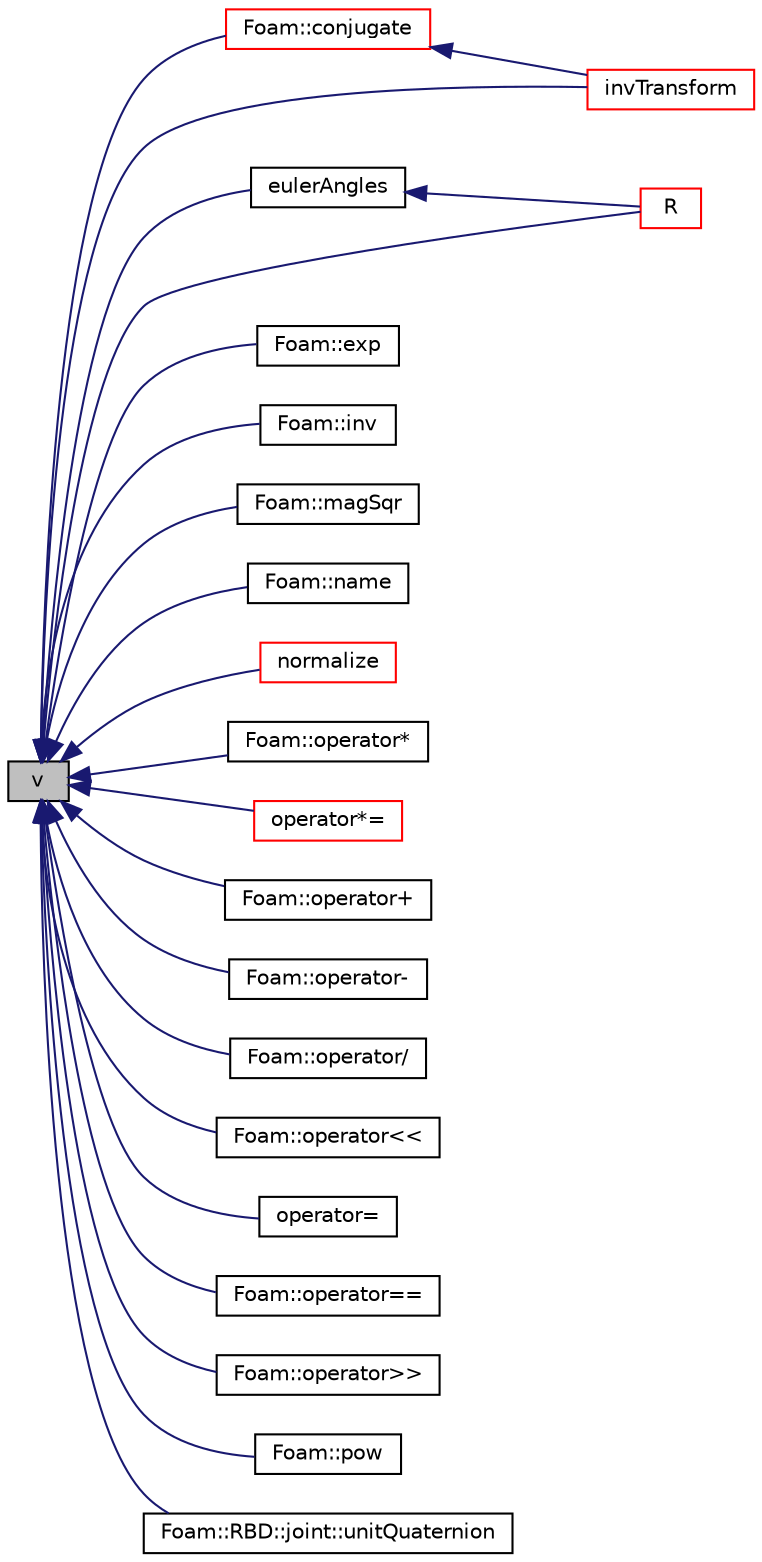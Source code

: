 digraph "v"
{
  bgcolor="transparent";
  edge [fontname="Helvetica",fontsize="10",labelfontname="Helvetica",labelfontsize="10"];
  node [fontname="Helvetica",fontsize="10",shape=record];
  rankdir="LR";
  Node172 [label="v",height=0.2,width=0.4,color="black", fillcolor="grey75", style="filled", fontcolor="black"];
  Node172 -> Node173 [dir="back",color="midnightblue",fontsize="10",style="solid",fontname="Helvetica"];
  Node173 [label="Foam::conjugate",height=0.2,width=0.4,color="red",URL="$a21851.html#ad09d60e9d059b4444d1c703dd7f19ea5",tooltip="Return the conjugate of the given quaternion. "];
  Node173 -> Node175 [dir="back",color="midnightblue",fontsize="10",style="solid",fontname="Helvetica"];
  Node175 [label="invTransform",height=0.2,width=0.4,color="red",URL="$a29337.html#aee0060723827f8272f2f50aaaf57c1eb",tooltip="Rotate the given vector anti-clockwise. "];
  Node172 -> Node186 [dir="back",color="midnightblue",fontsize="10",style="solid",fontname="Helvetica"];
  Node186 [label="eulerAngles",height=0.2,width=0.4,color="black",URL="$a29337.html#a1c77d08f8e6ecba1ea039f70bc0babb7",tooltip="Return a vector of euler angles corresponding to the. "];
  Node186 -> Node187 [dir="back",color="midnightblue",fontsize="10",style="solid",fontname="Helvetica"];
  Node187 [label="R",height=0.2,width=0.4,color="red",URL="$a29337.html#a404ff2284fce8af4f811e0447c9e37f2",tooltip="The rotation tensor corresponding the quaternion. "];
  Node172 -> Node198 [dir="back",color="midnightblue",fontsize="10",style="solid",fontname="Helvetica"];
  Node198 [label="Foam::exp",height=0.2,width=0.4,color="black",URL="$a21851.html#a733c206623204e615acf6b84cd41b911",tooltip="Exponent of a quaternion. "];
  Node172 -> Node199 [dir="back",color="midnightblue",fontsize="10",style="solid",fontname="Helvetica"];
  Node199 [label="Foam::inv",height=0.2,width=0.4,color="black",URL="$a21851.html#a0309a86559573a27aeb5a706f9fe7b02",tooltip="Return the inverse of the given quaternion. "];
  Node172 -> Node175 [dir="back",color="midnightblue",fontsize="10",style="solid",fontname="Helvetica"];
  Node172 -> Node200 [dir="back",color="midnightblue",fontsize="10",style="solid",fontname="Helvetica"];
  Node200 [label="Foam::magSqr",height=0.2,width=0.4,color="black",URL="$a21851.html#a79fff2d5f6b6ad747d1e857a91871714"];
  Node172 -> Node201 [dir="back",color="midnightblue",fontsize="10",style="solid",fontname="Helvetica"];
  Node201 [label="Foam::name",height=0.2,width=0.4,color="black",URL="$a21851.html#a4450437b1718a3a13fafc63a525e7ce3",tooltip="Return a string representation of a quaternion. "];
  Node172 -> Node202 [dir="back",color="midnightblue",fontsize="10",style="solid",fontname="Helvetica"];
  Node202 [label="normalize",height=0.2,width=0.4,color="red",URL="$a29337.html#acd0de676568888d848beb97dcc53ae47"];
  Node172 -> Node204 [dir="back",color="midnightblue",fontsize="10",style="solid",fontname="Helvetica"];
  Node204 [label="Foam::operator*",height=0.2,width=0.4,color="black",URL="$a21851.html#a1a97802e4a7d20b0101b21b94baec802"];
  Node172 -> Node205 [dir="back",color="midnightblue",fontsize="10",style="solid",fontname="Helvetica"];
  Node205 [label="operator*=",height=0.2,width=0.4,color="red",URL="$a29337.html#a8627cfb3833e85a679dcfbeacb13c5b3"];
  Node172 -> Node208 [dir="back",color="midnightblue",fontsize="10",style="solid",fontname="Helvetica"];
  Node208 [label="Foam::operator+",height=0.2,width=0.4,color="black",URL="$a21851.html#a46c9cab4fef0262c77e300ac44182fc7"];
  Node172 -> Node209 [dir="back",color="midnightblue",fontsize="10",style="solid",fontname="Helvetica"];
  Node209 [label="Foam::operator-",height=0.2,width=0.4,color="black",URL="$a21851.html#a94fd88bca6e309854ca0ed64fd00e704"];
  Node172 -> Node210 [dir="back",color="midnightblue",fontsize="10",style="solid",fontname="Helvetica"];
  Node210 [label="Foam::operator/",height=0.2,width=0.4,color="black",URL="$a21851.html#a0932249ae3d87d3601be0b57a117bfff"];
  Node172 -> Node211 [dir="back",color="midnightblue",fontsize="10",style="solid",fontname="Helvetica"];
  Node211 [label="Foam::operator\<\<",height=0.2,width=0.4,color="black",URL="$a21851.html#a003e5f26ff4e9ffeccd2a7b20c29a652"];
  Node172 -> Node212 [dir="back",color="midnightblue",fontsize="10",style="solid",fontname="Helvetica"];
  Node212 [label="operator=",height=0.2,width=0.4,color="black",URL="$a29337.html#a2830db3ea176f9128a74a64ac05ebb8a"];
  Node172 -> Node213 [dir="back",color="midnightblue",fontsize="10",style="solid",fontname="Helvetica"];
  Node213 [label="Foam::operator==",height=0.2,width=0.4,color="black",URL="$a21851.html#a8e02206e54fe065ca7085cc02bad260b"];
  Node172 -> Node214 [dir="back",color="midnightblue",fontsize="10",style="solid",fontname="Helvetica"];
  Node214 [label="Foam::operator\>\>",height=0.2,width=0.4,color="black",URL="$a21851.html#a15eae71511e774e10007c7275425a944"];
  Node172 -> Node215 [dir="back",color="midnightblue",fontsize="10",style="solid",fontname="Helvetica"];
  Node215 [label="Foam::pow",height=0.2,width=0.4,color="black",URL="$a21851.html#ad204fcf4c745d7611215c46831dc9aad",tooltip="Power of a quaternion. "];
  Node172 -> Node187 [dir="back",color="midnightblue",fontsize="10",style="solid",fontname="Helvetica"];
  Node172 -> Node216 [dir="back",color="midnightblue",fontsize="10",style="solid",fontname="Helvetica"];
  Node216 [label="Foam::RBD::joint::unitQuaternion",height=0.2,width=0.4,color="black",URL="$a30361.html#a5fb4a193fee0f406eb6a415c48d3df3f",tooltip="Set the unit quaternion for this joint. "];
}

